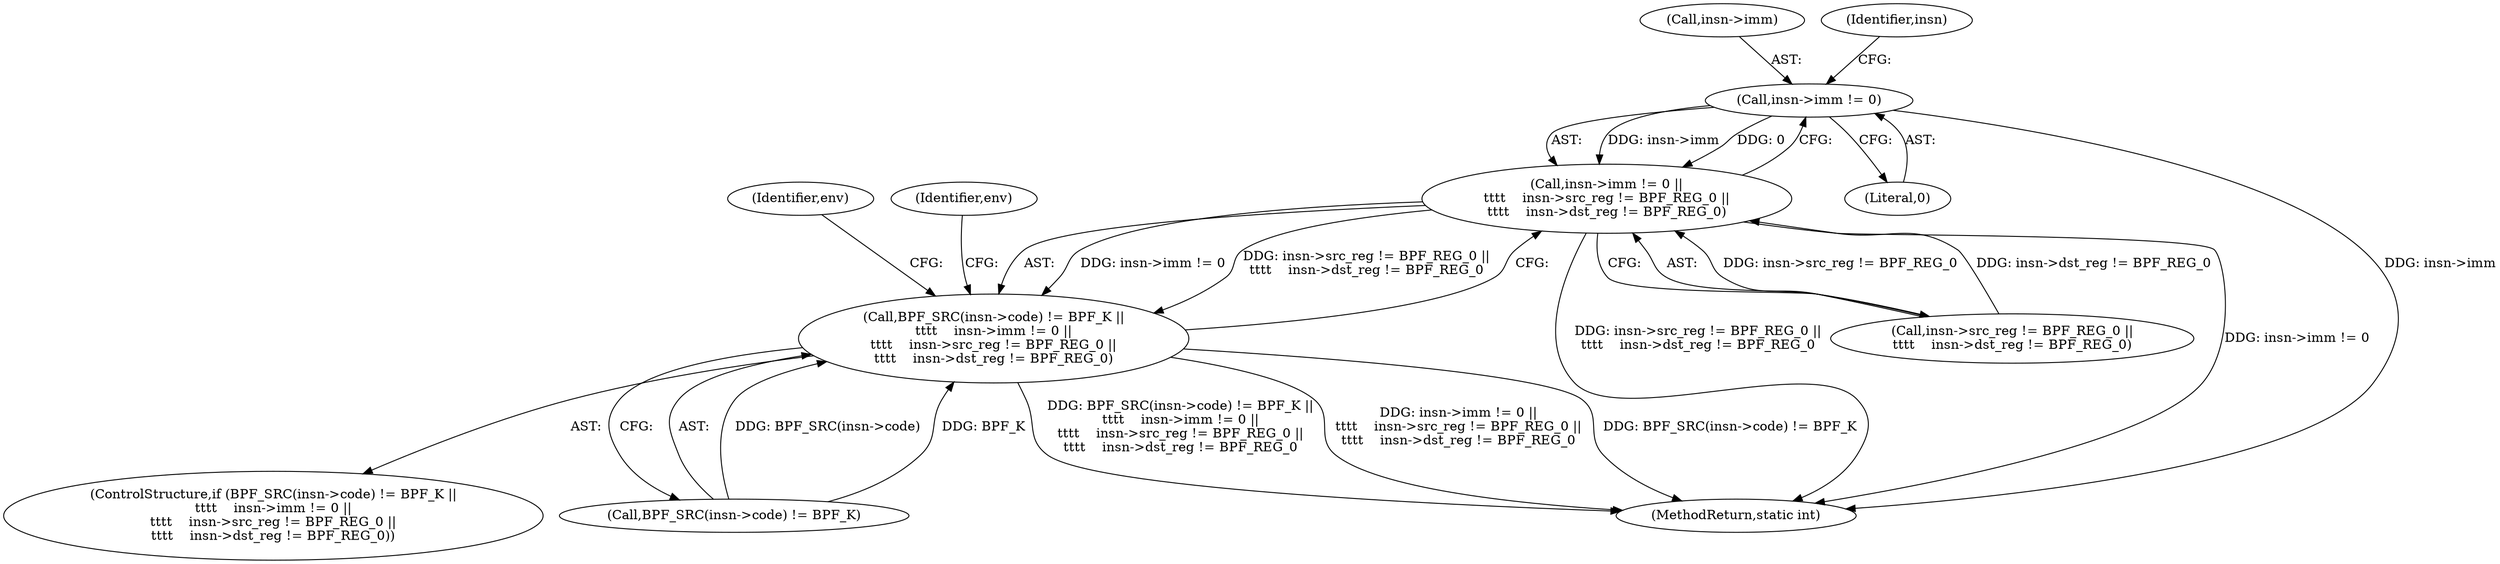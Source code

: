 digraph "0_linux_979d63d50c0c0f7bc537bf821e056cc9fe5abd38_2@pointer" {
"1000861" [label="(Call,insn->imm != 0)"];
"1000860" [label="(Call,insn->imm != 0 ||\n\t\t\t\t    insn->src_reg != BPF_REG_0 ||\n\t\t\t\t    insn->dst_reg != BPF_REG_0)"];
"1000853" [label="(Call,BPF_SRC(insn->code) != BPF_K ||\n\t\t\t\t    insn->imm != 0 ||\n\t\t\t\t    insn->src_reg != BPF_REG_0 ||\n\t\t\t\t    insn->dst_reg != BPF_REG_0)"];
"1000853" [label="(Call,BPF_SRC(insn->code) != BPF_K ||\n\t\t\t\t    insn->imm != 0 ||\n\t\t\t\t    insn->src_reg != BPF_REG_0 ||\n\t\t\t\t    insn->dst_reg != BPF_REG_0)"];
"1000860" [label="(Call,insn->imm != 0 ||\n\t\t\t\t    insn->src_reg != BPF_REG_0 ||\n\t\t\t\t    insn->dst_reg != BPF_REG_0)"];
"1000852" [label="(ControlStructure,if (BPF_SRC(insn->code) != BPF_K ||\n\t\t\t\t    insn->imm != 0 ||\n\t\t\t\t    insn->src_reg != BPF_REG_0 ||\n\t\t\t\t    insn->dst_reg != BPF_REG_0))"];
"1000854" [label="(Call,BPF_SRC(insn->code) != BPF_K)"];
"1000862" [label="(Call,insn->imm)"];
"1000886" [label="(Identifier,env)"];
"1000865" [label="(Literal,0)"];
"1000866" [label="(Call,insn->src_reg != BPF_REG_0 ||\n\t\t\t\t    insn->dst_reg != BPF_REG_0)"];
"1000869" [label="(Identifier,insn)"];
"1000861" [label="(Call,insn->imm != 0)"];
"1000879" [label="(Identifier,env)"];
"1001174" [label="(MethodReturn,static int)"];
"1000861" -> "1000860"  [label="AST: "];
"1000861" -> "1000865"  [label="CFG: "];
"1000862" -> "1000861"  [label="AST: "];
"1000865" -> "1000861"  [label="AST: "];
"1000869" -> "1000861"  [label="CFG: "];
"1000860" -> "1000861"  [label="CFG: "];
"1000861" -> "1001174"  [label="DDG: insn->imm"];
"1000861" -> "1000860"  [label="DDG: insn->imm"];
"1000861" -> "1000860"  [label="DDG: 0"];
"1000860" -> "1000853"  [label="AST: "];
"1000860" -> "1000866"  [label="CFG: "];
"1000866" -> "1000860"  [label="AST: "];
"1000853" -> "1000860"  [label="CFG: "];
"1000860" -> "1001174"  [label="DDG: insn->src_reg != BPF_REG_0 ||\n\t\t\t\t    insn->dst_reg != BPF_REG_0"];
"1000860" -> "1001174"  [label="DDG: insn->imm != 0"];
"1000860" -> "1000853"  [label="DDG: insn->imm != 0"];
"1000860" -> "1000853"  [label="DDG: insn->src_reg != BPF_REG_0 ||\n\t\t\t\t    insn->dst_reg != BPF_REG_0"];
"1000866" -> "1000860"  [label="DDG: insn->src_reg != BPF_REG_0"];
"1000866" -> "1000860"  [label="DDG: insn->dst_reg != BPF_REG_0"];
"1000853" -> "1000852"  [label="AST: "];
"1000853" -> "1000854"  [label="CFG: "];
"1000854" -> "1000853"  [label="AST: "];
"1000879" -> "1000853"  [label="CFG: "];
"1000886" -> "1000853"  [label="CFG: "];
"1000853" -> "1001174"  [label="DDG: BPF_SRC(insn->code) != BPF_K ||\n\t\t\t\t    insn->imm != 0 ||\n\t\t\t\t    insn->src_reg != BPF_REG_0 ||\n\t\t\t\t    insn->dst_reg != BPF_REG_0"];
"1000853" -> "1001174"  [label="DDG: insn->imm != 0 ||\n\t\t\t\t    insn->src_reg != BPF_REG_0 ||\n\t\t\t\t    insn->dst_reg != BPF_REG_0"];
"1000853" -> "1001174"  [label="DDG: BPF_SRC(insn->code) != BPF_K"];
"1000854" -> "1000853"  [label="DDG: BPF_SRC(insn->code)"];
"1000854" -> "1000853"  [label="DDG: BPF_K"];
}
